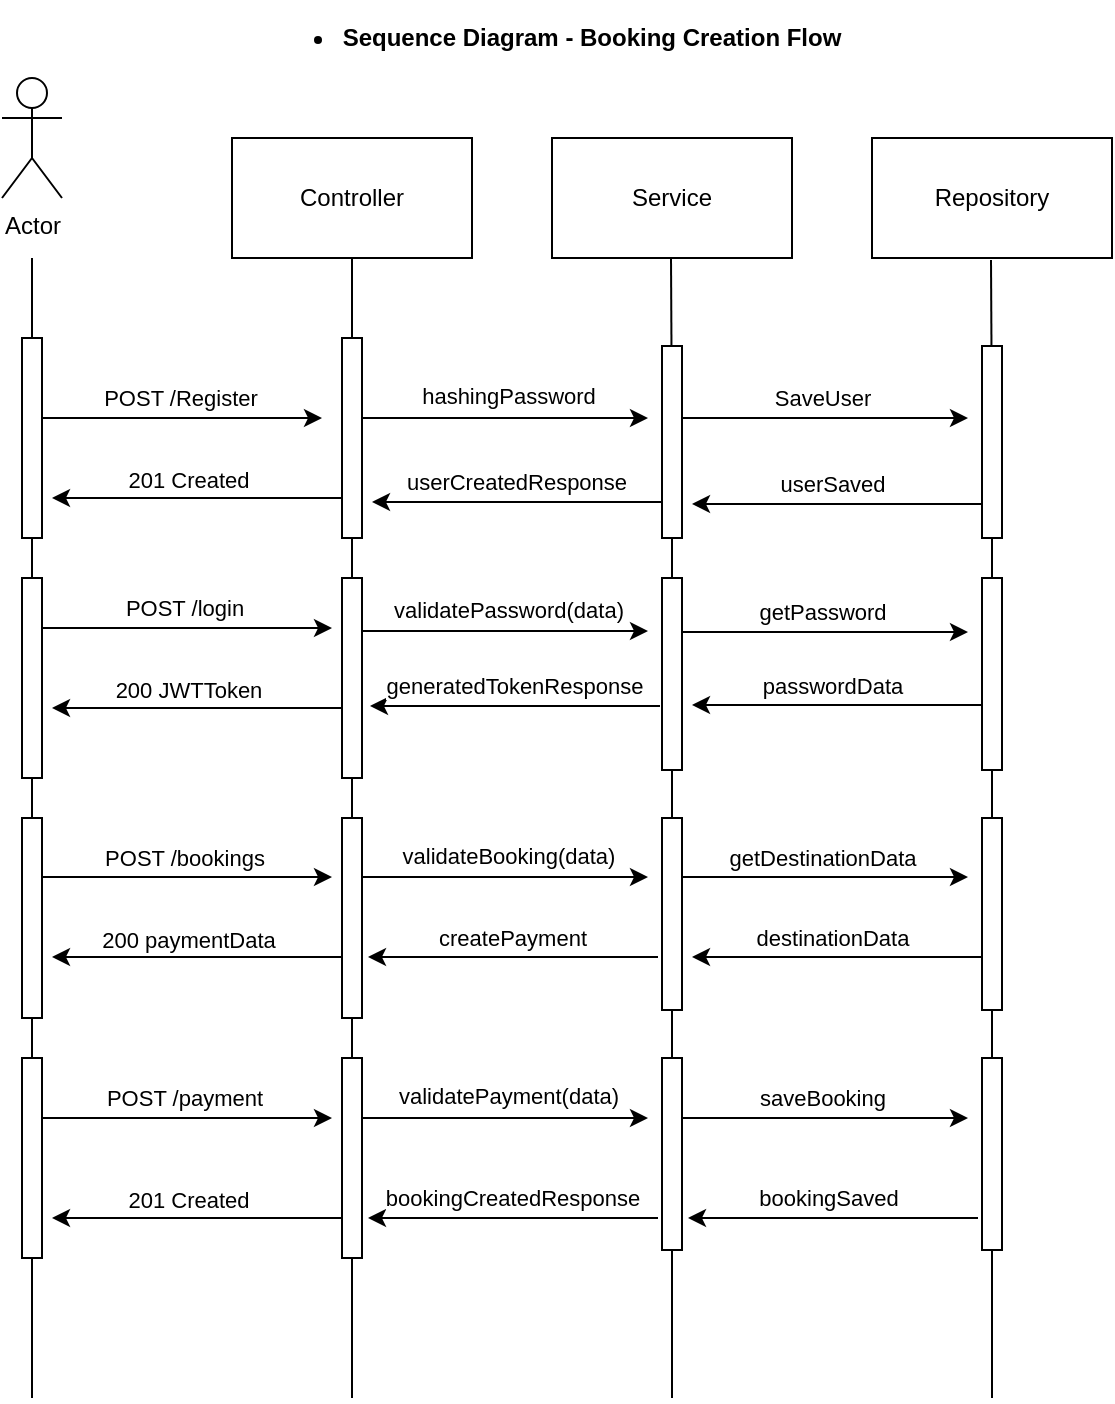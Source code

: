 <mxfile version="27.0.6">
  <diagram name="Page-1" id="CGISMWXR32__mPCSlxEB">
    <mxGraphModel dx="876" dy="584" grid="1" gridSize="10" guides="1" tooltips="1" connect="1" arrows="1" fold="1" page="1" pageScale="1" pageWidth="1169" pageHeight="827" math="0" shadow="0">
      <root>
        <mxCell id="0" />
        <mxCell id="1" parent="0" />
        <mxCell id="s6ble4NVM5SMg5A113QU-1" value="Controller" style="rounded=0;whiteSpace=wrap;html=1;" vertex="1" parent="1">
          <mxGeometry x="220" y="80" width="120" height="60" as="geometry" />
        </mxCell>
        <mxCell id="s6ble4NVM5SMg5A113QU-2" value="Service" style="rounded=0;whiteSpace=wrap;html=1;" vertex="1" parent="1">
          <mxGeometry x="380" y="80" width="120" height="60" as="geometry" />
        </mxCell>
        <mxCell id="s6ble4NVM5SMg5A113QU-3" value="Repository" style="rounded=0;whiteSpace=wrap;html=1;" vertex="1" parent="1">
          <mxGeometry x="540" y="80" width="120" height="60" as="geometry" />
        </mxCell>
        <mxCell id="s6ble4NVM5SMg5A113QU-4" value="" style="endArrow=none;html=1;rounded=0;entryX=0.5;entryY=1;entryDx=0;entryDy=0;" edge="1" parent="1" source="s6ble4NVM5SMg5A113QU-9">
          <mxGeometry width="50" height="50" relative="1" as="geometry">
            <mxPoint x="120" y="850" as="sourcePoint" />
            <mxPoint x="120" y="140" as="targetPoint" />
          </mxGeometry>
        </mxCell>
        <mxCell id="s6ble4NVM5SMg5A113QU-5" value="" style="endArrow=none;html=1;rounded=0;entryX=0.5;entryY=1;entryDx=0;entryDy=0;" edge="1" parent="1" source="s6ble4NVM5SMg5A113QU-13">
          <mxGeometry width="50" height="50" relative="1" as="geometry">
            <mxPoint x="280" y="850" as="sourcePoint" />
            <mxPoint x="280" y="140" as="targetPoint" />
          </mxGeometry>
        </mxCell>
        <mxCell id="s6ble4NVM5SMg5A113QU-6" value="" style="endArrow=none;html=1;rounded=0;entryX=0.5;entryY=1;entryDx=0;entryDy=0;" edge="1" parent="1" source="s6ble4NVM5SMg5A113QU-20">
          <mxGeometry width="50" height="50" relative="1" as="geometry">
            <mxPoint x="439.5" y="850" as="sourcePoint" />
            <mxPoint x="439.5" y="140" as="targetPoint" />
          </mxGeometry>
        </mxCell>
        <mxCell id="s6ble4NVM5SMg5A113QU-7" value="" style="endArrow=none;html=1;rounded=0;entryX=0.5;entryY=1;entryDx=0;entryDy=0;" edge="1" parent="1" source="s6ble4NVM5SMg5A113QU-22">
          <mxGeometry width="50" height="50" relative="1" as="geometry">
            <mxPoint x="599.5" y="851" as="sourcePoint" />
            <mxPoint x="599.5" y="141" as="targetPoint" />
          </mxGeometry>
        </mxCell>
        <mxCell id="s6ble4NVM5SMg5A113QU-8" value="" style="endArrow=none;html=1;rounded=0;entryX=0.5;entryY=1;entryDx=0;entryDy=0;" edge="1" parent="1" target="s6ble4NVM5SMg5A113QU-9" source="s6ble4NVM5SMg5A113QU-74">
          <mxGeometry width="50" height="50" relative="1" as="geometry">
            <mxPoint x="120" y="570" as="sourcePoint" />
            <mxPoint x="120" y="140" as="targetPoint" />
          </mxGeometry>
        </mxCell>
        <mxCell id="s6ble4NVM5SMg5A113QU-9" value="" style="rounded=0;whiteSpace=wrap;html=1;" vertex="1" parent="1">
          <mxGeometry x="115" y="180" width="10" height="100" as="geometry" />
        </mxCell>
        <mxCell id="s6ble4NVM5SMg5A113QU-10" value="" style="endArrow=classic;html=1;rounded=0;" edge="1" parent="1">
          <mxGeometry width="50" height="50" relative="1" as="geometry">
            <mxPoint x="125" y="449.5" as="sourcePoint" />
            <mxPoint x="270" y="449.5" as="targetPoint" />
          </mxGeometry>
        </mxCell>
        <mxCell id="s6ble4NVM5SMg5A113QU-11" value="POST /bookings" style="edgeLabel;html=1;align=center;verticalAlign=middle;resizable=0;points=[];" vertex="1" connectable="0" parent="s6ble4NVM5SMg5A113QU-10">
          <mxGeometry x="-0.245" y="2" relative="1" as="geometry">
            <mxPoint x="16" y="-8" as="offset" />
          </mxGeometry>
        </mxCell>
        <mxCell id="s6ble4NVM5SMg5A113QU-12" value="" style="endArrow=none;html=1;rounded=0;entryX=0.5;entryY=1;entryDx=0;entryDy=0;" edge="1" parent="1" target="s6ble4NVM5SMg5A113QU-13" source="s6ble4NVM5SMg5A113QU-76">
          <mxGeometry width="50" height="50" relative="1" as="geometry">
            <mxPoint x="280" y="580" as="sourcePoint" />
            <mxPoint x="280" y="140" as="targetPoint" />
          </mxGeometry>
        </mxCell>
        <mxCell id="s6ble4NVM5SMg5A113QU-13" value="" style="rounded=0;whiteSpace=wrap;html=1;" vertex="1" parent="1">
          <mxGeometry x="275" y="180" width="10" height="100" as="geometry" />
        </mxCell>
        <mxCell id="s6ble4NVM5SMg5A113QU-14" value="" style="endArrow=classic;html=1;rounded=0;exitX=1.3;exitY=0.128;exitDx=0;exitDy=0;exitPerimeter=0;entryX=-0.4;entryY=0.128;entryDx=0;entryDy=0;entryPerimeter=0;" edge="1" parent="1">
          <mxGeometry width="50" height="50" relative="1" as="geometry">
            <mxPoint x="285" y="449.5" as="sourcePoint" />
            <mxPoint x="428" y="449.5" as="targetPoint" />
          </mxGeometry>
        </mxCell>
        <mxCell id="s6ble4NVM5SMg5A113QU-15" value="validateBooking(data)" style="edgeLabel;html=1;align=center;verticalAlign=middle;resizable=0;points=[];" vertex="1" connectable="0" parent="s6ble4NVM5SMg5A113QU-14">
          <mxGeometry x="0.049" y="-2" relative="1" as="geometry">
            <mxPoint x="-2" y="-13" as="offset" />
          </mxGeometry>
        </mxCell>
        <mxCell id="s6ble4NVM5SMg5A113QU-16" value="" style="endArrow=classic;html=1;rounded=0;exitX=1.3;exitY=0.128;exitDx=0;exitDy=0;exitPerimeter=0;entryX=-0.4;entryY=0.128;entryDx=0;entryDy=0;entryPerimeter=0;" edge="1" parent="1">
          <mxGeometry width="50" height="50" relative="1" as="geometry">
            <mxPoint x="445" y="449.5" as="sourcePoint" />
            <mxPoint x="588" y="449.5" as="targetPoint" />
          </mxGeometry>
        </mxCell>
        <mxCell id="s6ble4NVM5SMg5A113QU-17" value="getDestinationData" style="edgeLabel;html=1;align=center;verticalAlign=middle;resizable=0;points=[];" vertex="1" connectable="0" parent="s6ble4NVM5SMg5A113QU-16">
          <mxGeometry x="-0.566" y="4" relative="1" as="geometry">
            <mxPoint x="39" y="-6" as="offset" />
          </mxGeometry>
        </mxCell>
        <mxCell id="s6ble4NVM5SMg5A113QU-19" value="" style="endArrow=none;html=1;rounded=0;entryX=0.5;entryY=1;entryDx=0;entryDy=0;" edge="1" parent="1" target="s6ble4NVM5SMg5A113QU-20" source="s6ble4NVM5SMg5A113QU-78">
          <mxGeometry width="50" height="50" relative="1" as="geometry">
            <mxPoint x="440" y="590" as="sourcePoint" />
            <mxPoint x="439.5" y="140" as="targetPoint" />
          </mxGeometry>
        </mxCell>
        <mxCell id="s6ble4NVM5SMg5A113QU-20" value="" style="rounded=0;whiteSpace=wrap;html=1;" vertex="1" parent="1">
          <mxGeometry x="435" y="184" width="10" height="96" as="geometry" />
        </mxCell>
        <mxCell id="s6ble4NVM5SMg5A113QU-21" value="" style="endArrow=none;html=1;rounded=0;entryX=0.5;entryY=1;entryDx=0;entryDy=0;" edge="1" parent="1" target="s6ble4NVM5SMg5A113QU-22" source="s6ble4NVM5SMg5A113QU-80">
          <mxGeometry width="50" height="50" relative="1" as="geometry">
            <mxPoint x="600" y="590" as="sourcePoint" />
            <mxPoint x="599.5" y="141" as="targetPoint" />
          </mxGeometry>
        </mxCell>
        <mxCell id="s6ble4NVM5SMg5A113QU-22" value="" style="rounded=0;whiteSpace=wrap;html=1;" vertex="1" parent="1">
          <mxGeometry x="595" y="184" width="10" height="96" as="geometry" />
        </mxCell>
        <mxCell id="s6ble4NVM5SMg5A113QU-23" value="" style="endArrow=classic;html=1;rounded=0;exitX=1.3;exitY=0.128;exitDx=0;exitDy=0;exitPerimeter=0;" edge="1" parent="1">
          <mxGeometry width="50" height="50" relative="1" as="geometry">
            <mxPoint x="593" y="620" as="sourcePoint" />
            <mxPoint x="448" y="620" as="targetPoint" />
          </mxGeometry>
        </mxCell>
        <mxCell id="s6ble4NVM5SMg5A113QU-24" value="bookingSaved" style="edgeLabel;html=1;align=center;verticalAlign=middle;resizable=0;points=[];" vertex="1" connectable="0" parent="s6ble4NVM5SMg5A113QU-23">
          <mxGeometry x="0.421" y="2" relative="1" as="geometry">
            <mxPoint x="28" y="-12" as="offset" />
          </mxGeometry>
        </mxCell>
        <mxCell id="s6ble4NVM5SMg5A113QU-25" value="" style="endArrow=classic;html=1;rounded=0;exitX=1.3;exitY=0.128;exitDx=0;exitDy=0;exitPerimeter=0;" edge="1" parent="1">
          <mxGeometry width="50" height="50" relative="1" as="geometry">
            <mxPoint x="433" y="620" as="sourcePoint" />
            <mxPoint x="288" y="620" as="targetPoint" />
          </mxGeometry>
        </mxCell>
        <mxCell id="s6ble4NVM5SMg5A113QU-26" value="bookingCreatedResponse" style="edgeLabel;html=1;align=center;verticalAlign=middle;resizable=0;points=[];" vertex="1" connectable="0" parent="s6ble4NVM5SMg5A113QU-25">
          <mxGeometry x="0.007" y="-3" relative="1" as="geometry">
            <mxPoint y="-7" as="offset" />
          </mxGeometry>
        </mxCell>
        <mxCell id="s6ble4NVM5SMg5A113QU-27" value="" style="endArrow=classic;html=1;rounded=0;exitX=1.3;exitY=0.128;exitDx=0;exitDy=0;exitPerimeter=0;" edge="1" parent="1">
          <mxGeometry width="50" height="50" relative="1" as="geometry">
            <mxPoint x="275" y="620" as="sourcePoint" />
            <mxPoint x="130" y="620" as="targetPoint" />
          </mxGeometry>
        </mxCell>
        <mxCell id="s6ble4NVM5SMg5A113QU-28" value="201 Created" style="edgeLabel;html=1;align=center;verticalAlign=middle;resizable=0;points=[];" vertex="1" connectable="0" parent="s6ble4NVM5SMg5A113QU-27">
          <mxGeometry x="-0.076" y="-3" relative="1" as="geometry">
            <mxPoint x="-10" y="-6" as="offset" />
          </mxGeometry>
        </mxCell>
        <mxCell id="s6ble4NVM5SMg5A113QU-29" value="&lt;ul data-end=&quot;2145&quot; data-start=&quot;1936&quot;&gt;&lt;li data-end=&quot;2145&quot; data-start=&quot;2068&quot;&gt;&lt;p data-end=&quot;2145&quot; data-start=&quot;2070&quot;&gt;&lt;strong data-end=&quot;2145&quot; data-start=&quot;2101&quot;&gt;Sequence Diagram - Booking Creation Flow&lt;/strong&gt;&lt;/p&gt;&lt;br/&gt;&lt;/li&gt;&lt;br/&gt;&lt;/ul&gt;" style="text;html=1;align=center;verticalAlign=middle;whiteSpace=wrap;rounded=0;" vertex="1" parent="1">
          <mxGeometry x="140" y="50" width="480" as="geometry" />
        </mxCell>
        <mxCell id="s6ble4NVM5SMg5A113QU-30" value="Actor" style="shape=umlActor;verticalLabelPosition=bottom;verticalAlign=top;html=1;outlineConnect=0;" vertex="1" parent="1">
          <mxGeometry x="105" y="50" width="30" height="60" as="geometry" />
        </mxCell>
        <mxCell id="s6ble4NVM5SMg5A113QU-31" value="" style="endArrow=classic;html=1;rounded=0;" edge="1" parent="1">
          <mxGeometry width="50" height="50" relative="1" as="geometry">
            <mxPoint x="125" y="220" as="sourcePoint" />
            <mxPoint x="265" y="220" as="targetPoint" />
          </mxGeometry>
        </mxCell>
        <mxCell id="s6ble4NVM5SMg5A113QU-32" value="POST /Register" style="edgeLabel;html=1;align=center;verticalAlign=middle;resizable=0;points=[];" vertex="1" connectable="0" parent="s6ble4NVM5SMg5A113QU-31">
          <mxGeometry x="-0.245" y="2" relative="1" as="geometry">
            <mxPoint x="16" y="-8" as="offset" />
          </mxGeometry>
        </mxCell>
        <mxCell id="s6ble4NVM5SMg5A113QU-35" value="" style="endArrow=classic;html=1;rounded=0;exitX=1.3;exitY=0.128;exitDx=0;exitDy=0;exitPerimeter=0;entryX=-0.4;entryY=0.128;entryDx=0;entryDy=0;entryPerimeter=0;" edge="1" parent="1">
          <mxGeometry width="50" height="50" relative="1" as="geometry">
            <mxPoint x="285" y="220" as="sourcePoint" />
            <mxPoint x="428" y="220" as="targetPoint" />
          </mxGeometry>
        </mxCell>
        <mxCell id="s6ble4NVM5SMg5A113QU-36" value="hashingPassword" style="edgeLabel;html=1;align=center;verticalAlign=middle;resizable=0;points=[];" vertex="1" connectable="0" parent="s6ble4NVM5SMg5A113QU-35">
          <mxGeometry x="0.049" y="-2" relative="1" as="geometry">
            <mxPoint x="-2" y="-13" as="offset" />
          </mxGeometry>
        </mxCell>
        <mxCell id="s6ble4NVM5SMg5A113QU-38" value="" style="endArrow=classic;html=1;rounded=0;exitX=1.3;exitY=0.128;exitDx=0;exitDy=0;exitPerimeter=0;entryX=-0.4;entryY=0.128;entryDx=0;entryDy=0;entryPerimeter=0;" edge="1" parent="1">
          <mxGeometry width="50" height="50" relative="1" as="geometry">
            <mxPoint x="445" y="220" as="sourcePoint" />
            <mxPoint x="588" y="220" as="targetPoint" />
          </mxGeometry>
        </mxCell>
        <mxCell id="s6ble4NVM5SMg5A113QU-39" value="SaveUser" style="edgeLabel;html=1;align=center;verticalAlign=middle;resizable=0;points=[];" vertex="1" connectable="0" parent="s6ble4NVM5SMg5A113QU-38">
          <mxGeometry x="-0.566" y="4" relative="1" as="geometry">
            <mxPoint x="39" y="-6" as="offset" />
          </mxGeometry>
        </mxCell>
        <mxCell id="s6ble4NVM5SMg5A113QU-40" value="" style="endArrow=classic;html=1;rounded=0;exitX=1.3;exitY=0.128;exitDx=0;exitDy=0;exitPerimeter=0;" edge="1" parent="1">
          <mxGeometry width="50" height="50" relative="1" as="geometry">
            <mxPoint x="595" y="263" as="sourcePoint" />
            <mxPoint x="450" y="263" as="targetPoint" />
          </mxGeometry>
        </mxCell>
        <mxCell id="s6ble4NVM5SMg5A113QU-41" value="userSaved" style="edgeLabel;html=1;align=center;verticalAlign=middle;resizable=0;points=[];" vertex="1" connectable="0" parent="s6ble4NVM5SMg5A113QU-40">
          <mxGeometry x="0.421" y="2" relative="1" as="geometry">
            <mxPoint x="28" y="-12" as="offset" />
          </mxGeometry>
        </mxCell>
        <mxCell id="s6ble4NVM5SMg5A113QU-42" value="" style="endArrow=classic;html=1;rounded=0;exitX=1.3;exitY=0.128;exitDx=0;exitDy=0;exitPerimeter=0;" edge="1" parent="1">
          <mxGeometry width="50" height="50" relative="1" as="geometry">
            <mxPoint x="435" y="262" as="sourcePoint" />
            <mxPoint x="290" y="262" as="targetPoint" />
          </mxGeometry>
        </mxCell>
        <mxCell id="s6ble4NVM5SMg5A113QU-43" value="userCreatedResponse" style="edgeLabel;html=1;align=center;verticalAlign=middle;resizable=0;points=[];" vertex="1" connectable="0" parent="s6ble4NVM5SMg5A113QU-42">
          <mxGeometry x="0.007" y="-3" relative="1" as="geometry">
            <mxPoint y="-7" as="offset" />
          </mxGeometry>
        </mxCell>
        <mxCell id="s6ble4NVM5SMg5A113QU-44" value="" style="endArrow=classic;html=1;rounded=0;exitX=1.3;exitY=0.128;exitDx=0;exitDy=0;exitPerimeter=0;" edge="1" parent="1">
          <mxGeometry width="50" height="50" relative="1" as="geometry">
            <mxPoint x="275" y="260" as="sourcePoint" />
            <mxPoint x="130" y="260" as="targetPoint" />
          </mxGeometry>
        </mxCell>
        <mxCell id="s6ble4NVM5SMg5A113QU-45" value="201 Created" style="edgeLabel;html=1;align=center;verticalAlign=middle;resizable=0;points=[];" vertex="1" connectable="0" parent="s6ble4NVM5SMg5A113QU-44">
          <mxGeometry x="-0.076" y="-3" relative="1" as="geometry">
            <mxPoint x="-10" y="-6" as="offset" />
          </mxGeometry>
        </mxCell>
        <mxCell id="s6ble4NVM5SMg5A113QU-46" value="" style="endArrow=classic;html=1;rounded=0;" edge="1" parent="1">
          <mxGeometry width="50" height="50" relative="1" as="geometry">
            <mxPoint x="125" y="325" as="sourcePoint" />
            <mxPoint x="270" y="325" as="targetPoint" />
          </mxGeometry>
        </mxCell>
        <mxCell id="s6ble4NVM5SMg5A113QU-47" value="POST /login" style="edgeLabel;html=1;align=center;verticalAlign=middle;resizable=0;points=[];" vertex="1" connectable="0" parent="s6ble4NVM5SMg5A113QU-46">
          <mxGeometry x="-0.245" y="2" relative="1" as="geometry">
            <mxPoint x="16" y="-8" as="offset" />
          </mxGeometry>
        </mxCell>
        <mxCell id="s6ble4NVM5SMg5A113QU-48" value="" style="endArrow=classic;html=1;rounded=0;exitX=1.3;exitY=0.128;exitDx=0;exitDy=0;exitPerimeter=0;entryX=-0.4;entryY=0.128;entryDx=0;entryDy=0;entryPerimeter=0;" edge="1" parent="1">
          <mxGeometry width="50" height="50" relative="1" as="geometry">
            <mxPoint x="285" y="326.5" as="sourcePoint" />
            <mxPoint x="428" y="326.5" as="targetPoint" />
          </mxGeometry>
        </mxCell>
        <mxCell id="s6ble4NVM5SMg5A113QU-49" value="validatePassword(data)" style="edgeLabel;html=1;align=center;verticalAlign=middle;resizable=0;points=[];" vertex="1" connectable="0" parent="s6ble4NVM5SMg5A113QU-48">
          <mxGeometry x="0.049" y="-2" relative="1" as="geometry">
            <mxPoint x="-2" y="-13" as="offset" />
          </mxGeometry>
        </mxCell>
        <mxCell id="s6ble4NVM5SMg5A113QU-50" value="" style="endArrow=classic;html=1;rounded=0;exitX=1.3;exitY=0.128;exitDx=0;exitDy=0;exitPerimeter=0;entryX=-0.4;entryY=0.128;entryDx=0;entryDy=0;entryPerimeter=0;" edge="1" parent="1">
          <mxGeometry width="50" height="50" relative="1" as="geometry">
            <mxPoint x="445" y="327" as="sourcePoint" />
            <mxPoint x="588" y="327" as="targetPoint" />
          </mxGeometry>
        </mxCell>
        <mxCell id="s6ble4NVM5SMg5A113QU-51" value="getPassword" style="edgeLabel;html=1;align=center;verticalAlign=middle;resizable=0;points=[];" vertex="1" connectable="0" parent="s6ble4NVM5SMg5A113QU-50">
          <mxGeometry x="-0.566" y="4" relative="1" as="geometry">
            <mxPoint x="39" y="-6" as="offset" />
          </mxGeometry>
        </mxCell>
        <mxCell id="s6ble4NVM5SMg5A113QU-52" value="" style="endArrow=classic;html=1;rounded=0;exitX=1.3;exitY=0.128;exitDx=0;exitDy=0;exitPerimeter=0;" edge="1" parent="1">
          <mxGeometry width="50" height="50" relative="1" as="geometry">
            <mxPoint x="595" y="363.5" as="sourcePoint" />
            <mxPoint x="450" y="363.5" as="targetPoint" />
          </mxGeometry>
        </mxCell>
        <mxCell id="s6ble4NVM5SMg5A113QU-53" value="passwordData" style="edgeLabel;html=1;align=center;verticalAlign=middle;resizable=0;points=[];" vertex="1" connectable="0" parent="s6ble4NVM5SMg5A113QU-52">
          <mxGeometry x="0.421" y="2" relative="1" as="geometry">
            <mxPoint x="28" y="-12" as="offset" />
          </mxGeometry>
        </mxCell>
        <mxCell id="s6ble4NVM5SMg5A113QU-54" value="" style="endArrow=classic;html=1;rounded=0;exitX=1.3;exitY=0.128;exitDx=0;exitDy=0;exitPerimeter=0;" edge="1" parent="1">
          <mxGeometry width="50" height="50" relative="1" as="geometry">
            <mxPoint x="434" y="364" as="sourcePoint" />
            <mxPoint x="289" y="364" as="targetPoint" />
          </mxGeometry>
        </mxCell>
        <mxCell id="s6ble4NVM5SMg5A113QU-55" value="generatedTokenResponse" style="edgeLabel;html=1;align=center;verticalAlign=middle;resizable=0;points=[];" vertex="1" connectable="0" parent="s6ble4NVM5SMg5A113QU-54">
          <mxGeometry x="0.007" y="-3" relative="1" as="geometry">
            <mxPoint y="-7" as="offset" />
          </mxGeometry>
        </mxCell>
        <mxCell id="s6ble4NVM5SMg5A113QU-56" value="" style="endArrow=classic;html=1;rounded=0;exitX=1.3;exitY=0.128;exitDx=0;exitDy=0;exitPerimeter=0;" edge="1" parent="1">
          <mxGeometry width="50" height="50" relative="1" as="geometry">
            <mxPoint x="275" y="365" as="sourcePoint" />
            <mxPoint x="130" y="365" as="targetPoint" />
          </mxGeometry>
        </mxCell>
        <mxCell id="s6ble4NVM5SMg5A113QU-57" value="200 JWTToken" style="edgeLabel;html=1;align=center;verticalAlign=middle;resizable=0;points=[];" vertex="1" connectable="0" parent="s6ble4NVM5SMg5A113QU-56">
          <mxGeometry x="-0.076" y="-3" relative="1" as="geometry">
            <mxPoint x="-10" y="-6" as="offset" />
          </mxGeometry>
        </mxCell>
        <mxCell id="s6ble4NVM5SMg5A113QU-60" value="" style="endArrow=classic;html=1;rounded=0;exitX=1.3;exitY=0.128;exitDx=0;exitDy=0;exitPerimeter=0;" edge="1" parent="1">
          <mxGeometry width="50" height="50" relative="1" as="geometry">
            <mxPoint x="595" y="489.5" as="sourcePoint" />
            <mxPoint x="450" y="489.5" as="targetPoint" />
          </mxGeometry>
        </mxCell>
        <mxCell id="s6ble4NVM5SMg5A113QU-61" value="destinationData" style="edgeLabel;html=1;align=center;verticalAlign=middle;resizable=0;points=[];" vertex="1" connectable="0" parent="s6ble4NVM5SMg5A113QU-60">
          <mxGeometry x="0.421" y="2" relative="1" as="geometry">
            <mxPoint x="28" y="-12" as="offset" />
          </mxGeometry>
        </mxCell>
        <mxCell id="s6ble4NVM5SMg5A113QU-64" value="" style="endArrow=classic;html=1;rounded=0;exitX=1.3;exitY=0.128;exitDx=0;exitDy=0;exitPerimeter=0;" edge="1" parent="1">
          <mxGeometry width="50" height="50" relative="1" as="geometry">
            <mxPoint x="433" y="489.5" as="sourcePoint" />
            <mxPoint x="288" y="489.5" as="targetPoint" />
          </mxGeometry>
        </mxCell>
        <mxCell id="s6ble4NVM5SMg5A113QU-65" value="createPayment" style="edgeLabel;html=1;align=center;verticalAlign=middle;resizable=0;points=[];" vertex="1" connectable="0" parent="s6ble4NVM5SMg5A113QU-64">
          <mxGeometry x="0.007" y="-3" relative="1" as="geometry">
            <mxPoint y="-7" as="offset" />
          </mxGeometry>
        </mxCell>
        <mxCell id="s6ble4NVM5SMg5A113QU-66" value="" style="endArrow=classic;html=1;rounded=0;exitX=1.3;exitY=0.128;exitDx=0;exitDy=0;exitPerimeter=0;" edge="1" parent="1">
          <mxGeometry width="50" height="50" relative="1" as="geometry">
            <mxPoint x="275" y="489.5" as="sourcePoint" />
            <mxPoint x="130" y="489.5" as="targetPoint" />
          </mxGeometry>
        </mxCell>
        <mxCell id="s6ble4NVM5SMg5A113QU-67" value="200 paymentData" style="edgeLabel;html=1;align=center;verticalAlign=middle;resizable=0;points=[];" vertex="1" connectable="0" parent="s6ble4NVM5SMg5A113QU-66">
          <mxGeometry x="-0.076" y="-3" relative="1" as="geometry">
            <mxPoint x="-10" y="-6" as="offset" />
          </mxGeometry>
        </mxCell>
        <mxCell id="s6ble4NVM5SMg5A113QU-68" value="" style="endArrow=classic;html=1;rounded=0;" edge="1" parent="1">
          <mxGeometry width="50" height="50" relative="1" as="geometry">
            <mxPoint x="125" y="570" as="sourcePoint" />
            <mxPoint x="270" y="570" as="targetPoint" />
          </mxGeometry>
        </mxCell>
        <mxCell id="s6ble4NVM5SMg5A113QU-69" value="POST /payment" style="edgeLabel;html=1;align=center;verticalAlign=middle;resizable=0;points=[];" vertex="1" connectable="0" parent="s6ble4NVM5SMg5A113QU-68">
          <mxGeometry x="-0.245" y="2" relative="1" as="geometry">
            <mxPoint x="16" y="-8" as="offset" />
          </mxGeometry>
        </mxCell>
        <mxCell id="s6ble4NVM5SMg5A113QU-70" value="" style="endArrow=classic;html=1;rounded=0;exitX=1.3;exitY=0.128;exitDx=0;exitDy=0;exitPerimeter=0;entryX=-0.4;entryY=0.128;entryDx=0;entryDy=0;entryPerimeter=0;" edge="1" parent="1">
          <mxGeometry width="50" height="50" relative="1" as="geometry">
            <mxPoint x="285" y="570" as="sourcePoint" />
            <mxPoint x="428" y="570" as="targetPoint" />
          </mxGeometry>
        </mxCell>
        <mxCell id="s6ble4NVM5SMg5A113QU-71" value="validatePayment(data)" style="edgeLabel;html=1;align=center;verticalAlign=middle;resizable=0;points=[];" vertex="1" connectable="0" parent="s6ble4NVM5SMg5A113QU-70">
          <mxGeometry x="0.049" y="-2" relative="1" as="geometry">
            <mxPoint x="-2" y="-13" as="offset" />
          </mxGeometry>
        </mxCell>
        <mxCell id="s6ble4NVM5SMg5A113QU-72" value="" style="endArrow=classic;html=1;rounded=0;exitX=1.3;exitY=0.128;exitDx=0;exitDy=0;exitPerimeter=0;entryX=-0.4;entryY=0.128;entryDx=0;entryDy=0;entryPerimeter=0;" edge="1" parent="1">
          <mxGeometry width="50" height="50" relative="1" as="geometry">
            <mxPoint x="445" y="570" as="sourcePoint" />
            <mxPoint x="588" y="570" as="targetPoint" />
          </mxGeometry>
        </mxCell>
        <mxCell id="s6ble4NVM5SMg5A113QU-73" value="saveBooking" style="edgeLabel;html=1;align=center;verticalAlign=middle;resizable=0;points=[];" vertex="1" connectable="0" parent="s6ble4NVM5SMg5A113QU-72">
          <mxGeometry x="-0.566" y="4" relative="1" as="geometry">
            <mxPoint x="39" y="-6" as="offset" />
          </mxGeometry>
        </mxCell>
        <mxCell id="s6ble4NVM5SMg5A113QU-75" value="" style="endArrow=none;html=1;rounded=0;entryX=0.5;entryY=1;entryDx=0;entryDy=0;" edge="1" parent="1" source="s6ble4NVM5SMg5A113QU-82" target="s6ble4NVM5SMg5A113QU-74">
          <mxGeometry width="50" height="50" relative="1" as="geometry">
            <mxPoint x="120" y="570" as="sourcePoint" />
            <mxPoint x="120" y="280" as="targetPoint" />
          </mxGeometry>
        </mxCell>
        <mxCell id="s6ble4NVM5SMg5A113QU-74" value="" style="rounded=0;whiteSpace=wrap;html=1;" vertex="1" parent="1">
          <mxGeometry x="115" y="300" width="10" height="100" as="geometry" />
        </mxCell>
        <mxCell id="s6ble4NVM5SMg5A113QU-77" value="" style="endArrow=none;html=1;rounded=0;entryX=0.5;entryY=1;entryDx=0;entryDy=0;" edge="1" parent="1" source="s6ble4NVM5SMg5A113QU-84" target="s6ble4NVM5SMg5A113QU-76">
          <mxGeometry width="50" height="50" relative="1" as="geometry">
            <mxPoint x="280" y="580" as="sourcePoint" />
            <mxPoint x="280" y="280" as="targetPoint" />
          </mxGeometry>
        </mxCell>
        <mxCell id="s6ble4NVM5SMg5A113QU-76" value="" style="rounded=0;whiteSpace=wrap;html=1;" vertex="1" parent="1">
          <mxGeometry x="275" y="300" width="10" height="100" as="geometry" />
        </mxCell>
        <mxCell id="s6ble4NVM5SMg5A113QU-79" value="" style="endArrow=none;html=1;rounded=0;entryX=0.5;entryY=1;entryDx=0;entryDy=0;" edge="1" parent="1" source="s6ble4NVM5SMg5A113QU-86" target="s6ble4NVM5SMg5A113QU-78">
          <mxGeometry width="50" height="50" relative="1" as="geometry">
            <mxPoint x="440" y="590" as="sourcePoint" />
            <mxPoint x="440" y="280" as="targetPoint" />
          </mxGeometry>
        </mxCell>
        <mxCell id="s6ble4NVM5SMg5A113QU-78" value="" style="rounded=0;whiteSpace=wrap;html=1;" vertex="1" parent="1">
          <mxGeometry x="435" y="300" width="10" height="96" as="geometry" />
        </mxCell>
        <mxCell id="s6ble4NVM5SMg5A113QU-81" value="" style="endArrow=none;html=1;rounded=0;entryX=0.5;entryY=1;entryDx=0;entryDy=0;" edge="1" parent="1" target="s6ble4NVM5SMg5A113QU-80">
          <mxGeometry width="50" height="50" relative="1" as="geometry">
            <mxPoint x="600" y="710" as="sourcePoint" />
            <mxPoint x="600" y="280" as="targetPoint" />
          </mxGeometry>
        </mxCell>
        <mxCell id="s6ble4NVM5SMg5A113QU-80" value="" style="rounded=0;whiteSpace=wrap;html=1;" vertex="1" parent="1">
          <mxGeometry x="595" y="300" width="10" height="96" as="geometry" />
        </mxCell>
        <mxCell id="s6ble4NVM5SMg5A113QU-83" value="" style="endArrow=none;html=1;rounded=0;entryX=0.5;entryY=1;entryDx=0;entryDy=0;" edge="1" parent="1" target="s6ble4NVM5SMg5A113QU-82">
          <mxGeometry width="50" height="50" relative="1" as="geometry">
            <mxPoint x="120" y="710" as="sourcePoint" />
            <mxPoint x="120" y="400" as="targetPoint" />
          </mxGeometry>
        </mxCell>
        <mxCell id="s6ble4NVM5SMg5A113QU-82" value="" style="rounded=0;whiteSpace=wrap;html=1;" vertex="1" parent="1">
          <mxGeometry x="115" y="420" width="10" height="100" as="geometry" />
        </mxCell>
        <mxCell id="s6ble4NVM5SMg5A113QU-85" value="" style="endArrow=none;html=1;rounded=0;entryX=0.5;entryY=1;entryDx=0;entryDy=0;" edge="1" parent="1" target="s6ble4NVM5SMg5A113QU-84">
          <mxGeometry width="50" height="50" relative="1" as="geometry">
            <mxPoint x="280" y="710" as="sourcePoint" />
            <mxPoint x="280" y="400" as="targetPoint" />
          </mxGeometry>
        </mxCell>
        <mxCell id="s6ble4NVM5SMg5A113QU-84" value="" style="rounded=0;whiteSpace=wrap;html=1;" vertex="1" parent="1">
          <mxGeometry x="275" y="420" width="10" height="100" as="geometry" />
        </mxCell>
        <mxCell id="s6ble4NVM5SMg5A113QU-88" value="" style="endArrow=none;html=1;rounded=0;entryX=0.5;entryY=1;entryDx=0;entryDy=0;" edge="1" parent="1" target="s6ble4NVM5SMg5A113QU-86">
          <mxGeometry width="50" height="50" relative="1" as="geometry">
            <mxPoint x="440" y="710" as="sourcePoint" />
            <mxPoint x="440" y="396" as="targetPoint" />
          </mxGeometry>
        </mxCell>
        <mxCell id="s6ble4NVM5SMg5A113QU-86" value="" style="rounded=0;whiteSpace=wrap;html=1;" vertex="1" parent="1">
          <mxGeometry x="435" y="420" width="10" height="96" as="geometry" />
        </mxCell>
        <mxCell id="s6ble4NVM5SMg5A113QU-89" value="" style="rounded=0;whiteSpace=wrap;html=1;" vertex="1" parent="1">
          <mxGeometry x="595" y="420" width="10" height="96" as="geometry" />
        </mxCell>
        <mxCell id="s6ble4NVM5SMg5A113QU-90" value="" style="rounded=0;whiteSpace=wrap;html=1;" vertex="1" parent="1">
          <mxGeometry x="115" y="540" width="10" height="100" as="geometry" />
        </mxCell>
        <mxCell id="s6ble4NVM5SMg5A113QU-91" value="" style="rounded=0;whiteSpace=wrap;html=1;" vertex="1" parent="1">
          <mxGeometry x="275" y="540" width="10" height="100" as="geometry" />
        </mxCell>
        <mxCell id="s6ble4NVM5SMg5A113QU-92" value="" style="rounded=0;whiteSpace=wrap;html=1;" vertex="1" parent="1">
          <mxGeometry x="435" y="540" width="10" height="96" as="geometry" />
        </mxCell>
        <mxCell id="s6ble4NVM5SMg5A113QU-93" value="" style="rounded=0;whiteSpace=wrap;html=1;" vertex="1" parent="1">
          <mxGeometry x="595" y="540" width="10" height="96" as="geometry" />
        </mxCell>
      </root>
    </mxGraphModel>
  </diagram>
</mxfile>
